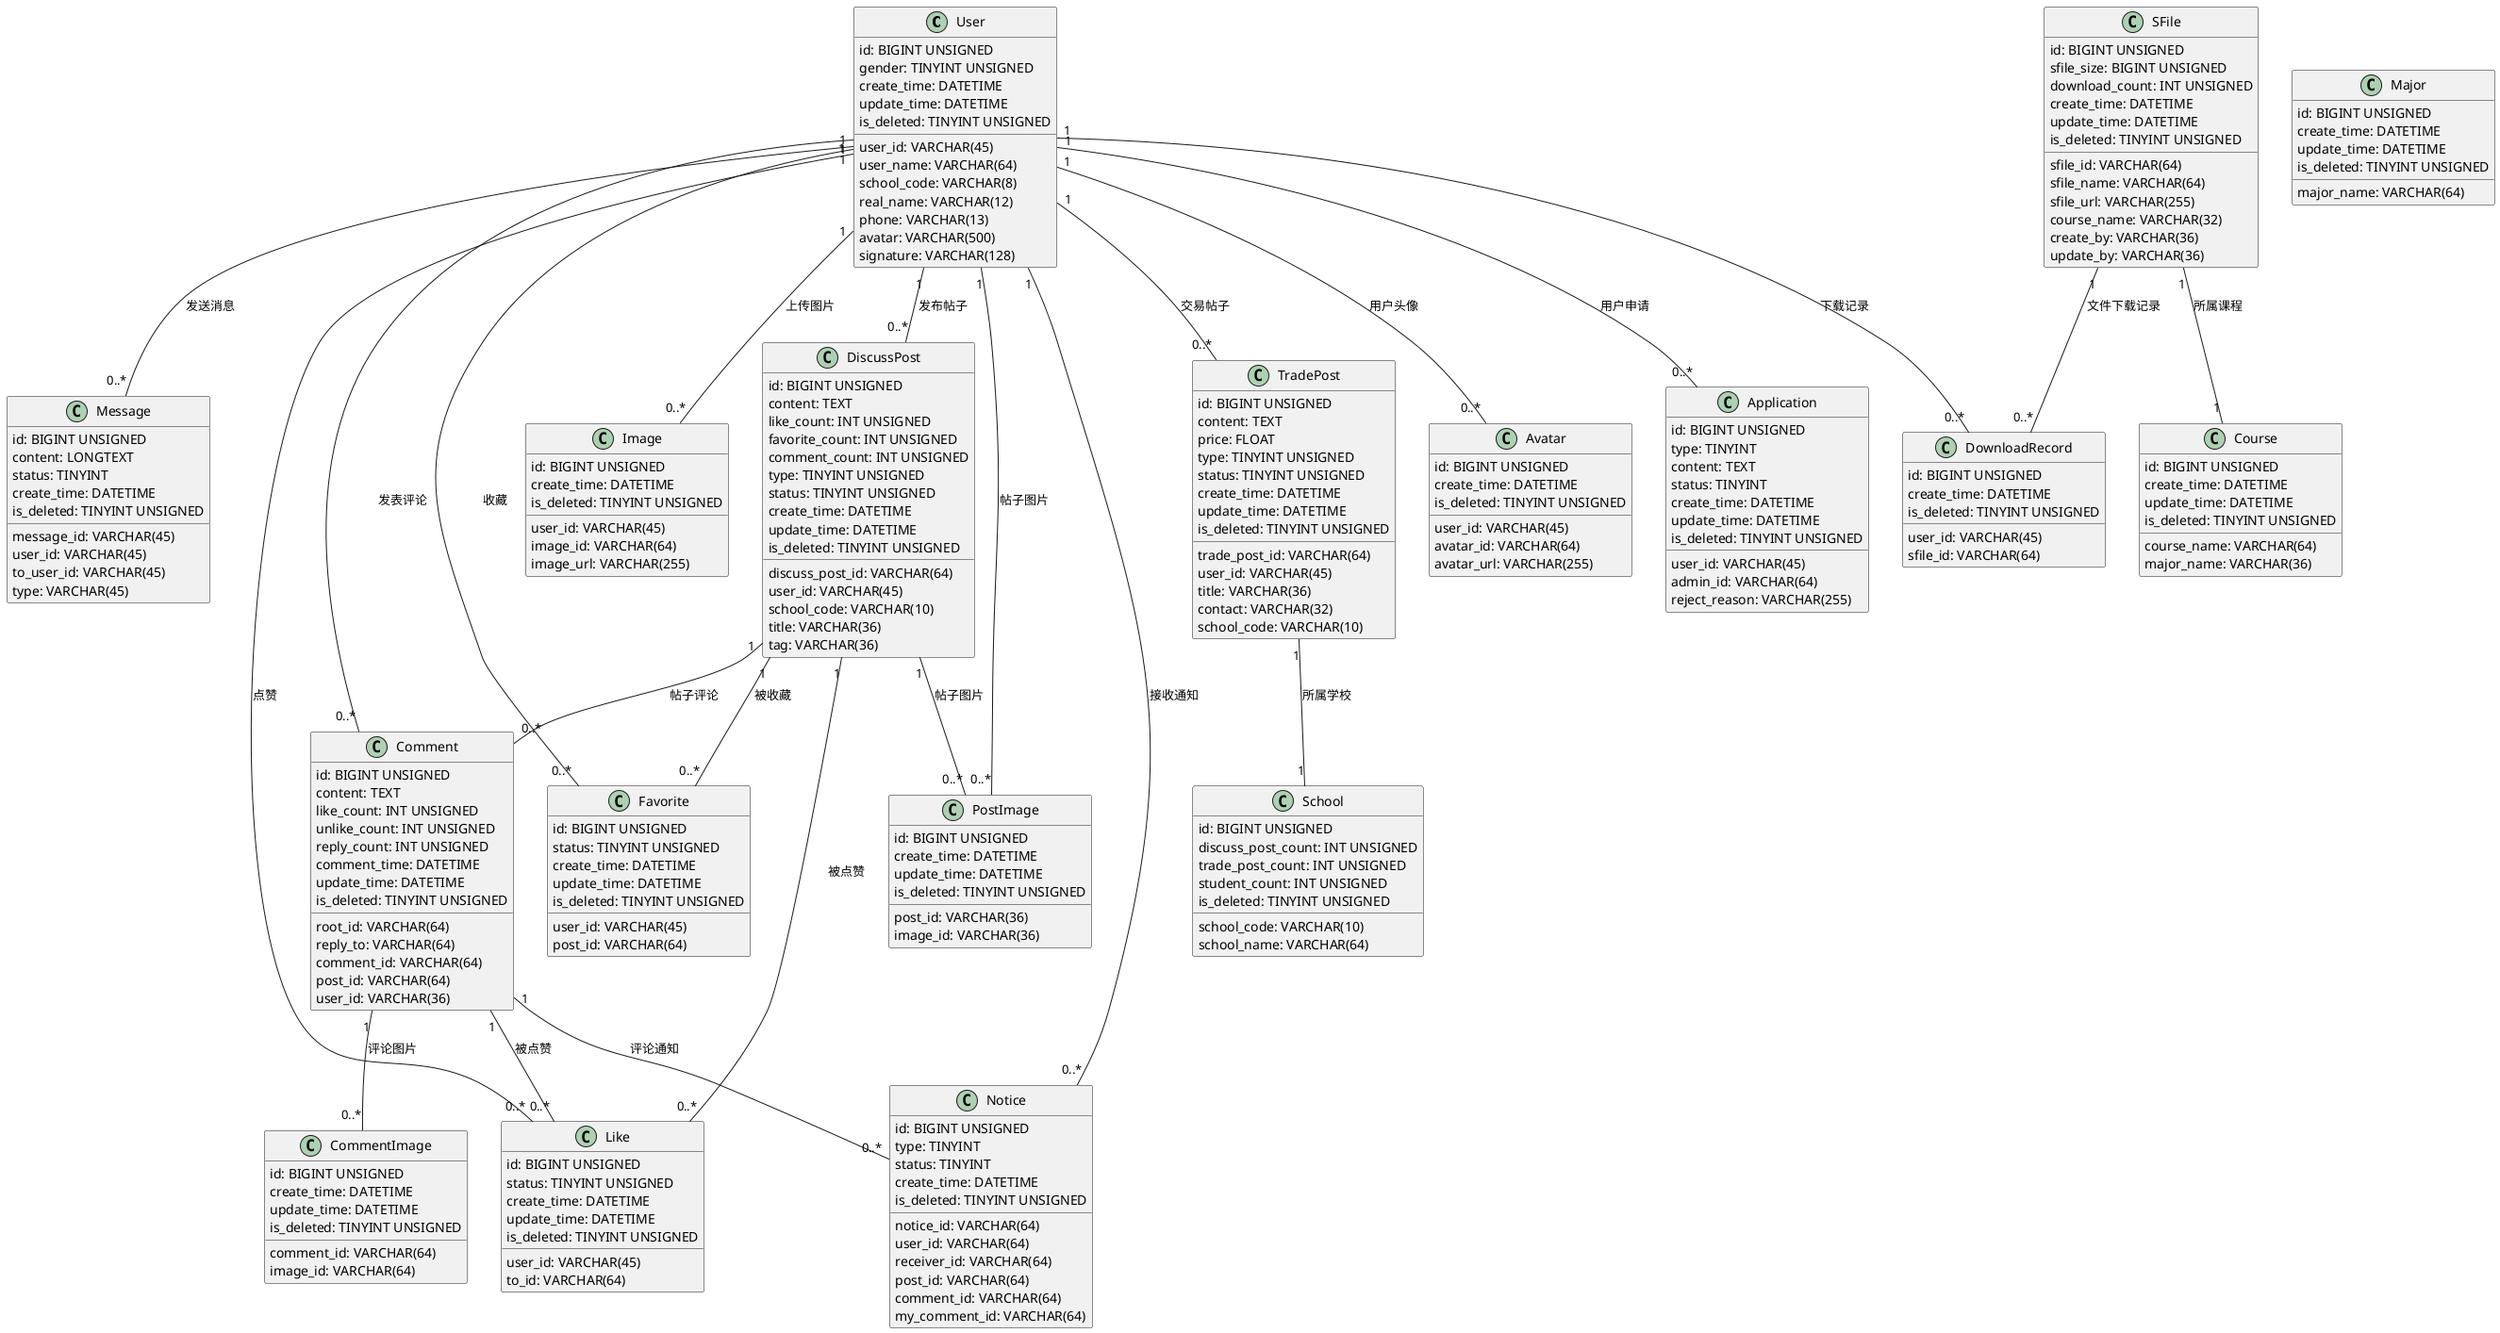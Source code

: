 @startuml

' 用户表
class User {
  id: BIGINT UNSIGNED
  user_id: VARCHAR(45)
  user_name: VARCHAR(64)
  school_code: VARCHAR(8)
  real_name: VARCHAR(12)
  phone: VARCHAR(13)
  gender: TINYINT UNSIGNED
  avatar: VARCHAR(500)
  signature: VARCHAR(128)
  create_time: DATETIME
  update_time: DATETIME
  is_deleted: TINYINT UNSIGNED
}

' 头像表
class Avatar {
  id: BIGINT UNSIGNED
  user_id: VARCHAR(45)
  avatar_id: VARCHAR(64)
  avatar_url: VARCHAR(255)
  create_time: DATETIME
  is_deleted: TINYINT UNSIGNED
}

' 申请表
class Application {
  id: BIGINT UNSIGNED
  user_id: VARCHAR(45)
  type: TINYINT
  content: TEXT
  status: TINYINT
  admin_id: VARCHAR(64)
  reject_reason: VARCHAR(255)
  create_time: DATETIME
  update_time: DATETIME
  is_deleted: TINYINT UNSIGNED
}

' 消息表
class Message {
  id: BIGINT UNSIGNED
  message_id: VARCHAR(45)
  user_id: VARCHAR(45)
  to_user_id: VARCHAR(45)
  content: LONGTEXT
  type: VARCHAR(45)
  status: TINYINT
  create_time: DATETIME
  is_deleted: TINYINT UNSIGNED
}

' 评论表
class Comment {
  id: BIGINT UNSIGNED
  root_id: VARCHAR(64)
  reply_to: VARCHAR(64)
  comment_id: VARCHAR(64)
  post_id: VARCHAR(64)
  user_id: VARCHAR(36)
  content: TEXT
  like_count: INT UNSIGNED
  unlike_count: INT UNSIGNED
  reply_count: INT UNSIGNED
  comment_time: DATETIME
  update_time: DATETIME
  is_deleted: TINYINT UNSIGNED
}

' 评论-图片中间表
class CommentImage {
  id: BIGINT UNSIGNED
  comment_id: VARCHAR(64)
  image_id: VARCHAR(64)
  create_time: DATETIME
  update_time: DATETIME
  is_deleted: TINYINT UNSIGNED
}

' 课程表
class Course {
  id: BIGINT UNSIGNED
  course_name: VARCHAR(64)
  major_name: VARCHAR(36)
  create_time: DATETIME
  update_time: DATETIME
  is_deleted: TINYINT UNSIGNED
}

' 帖子表
class DiscussPost {
  id: BIGINT UNSIGNED
  discuss_post_id: VARCHAR(64)
  user_id: VARCHAR(45)
  school_code: VARCHAR(10)
  title: VARCHAR(36)
  content: TEXT
  tag: VARCHAR(36)
  like_count: INT UNSIGNED
  favorite_count: INT UNSIGNED
  comment_count: INT UNSIGNED
  type: TINYINT UNSIGNED
  status: TINYINT UNSIGNED
  create_time: DATETIME
  update_time: DATETIME
  is_deleted: TINYINT UNSIGNED
}

' 共享文件下载记录表
class DownloadRecord {
  id: BIGINT UNSIGNED
  user_id: VARCHAR(45)
  sfile_id: VARCHAR(64)
  create_time: DATETIME
  is_deleted: TINYINT UNSIGNED
}

' 收藏表
class Favorite {
  id: BIGINT UNSIGNED
  user_id: VARCHAR(45)
  post_id: VARCHAR(64)
  status: TINYINT UNSIGNED
  create_time: DATETIME
  update_time: DATETIME
  is_deleted: TINYINT UNSIGNED
}

' 评论帖子图片表
class Image {
  id: BIGINT UNSIGNED
  user_id: VARCHAR(45)
  image_id: VARCHAR(64)
  image_url: VARCHAR(255)
  create_time: DATETIME
  is_deleted: TINYINT UNSIGNED
}

' 点赞表
class Like {
  id: BIGINT UNSIGNED
  user_id: VARCHAR(45)
  to_id: VARCHAR(64)
  status: TINYINT UNSIGNED
  create_time: DATETIME
  update_time: DATETIME
  is_deleted: TINYINT UNSIGNED
}

' 学科门类表
class Major {
  id: BIGINT UNSIGNED
  major_name: VARCHAR(64)
  create_time: DATETIME
  update_time: DATETIME
  is_deleted: TINYINT UNSIGNED
}

' 通知表
class Notice {
  id: BIGINT UNSIGNED
  notice_id: VARCHAR(64)
  user_id: VARCHAR(64)
  receiver_id: VARCHAR(64)
  post_id: VARCHAR(64)
  comment_id: VARCHAR(64)
  my_comment_id: VARCHAR(64)
  type: TINYINT
  status: TINYINT
  create_time: DATETIME
  is_deleted: TINYINT UNSIGNED
}

' 帖子-图片中间表
class PostImage {
  id: BIGINT UNSIGNED
  post_id: VARCHAR(36)
  image_id: VARCHAR(36)
  create_time: DATETIME
  update_time: DATETIME
  is_deleted: TINYINT UNSIGNED
}

' 学校表
class School {
  id: BIGINT UNSIGNED
  school_code: VARCHAR(10)
  school_name: VARCHAR(64)
  discuss_post_count: INT UNSIGNED
  trade_post_count: INT UNSIGNED
  student_count: INT UNSIGNED
  is_deleted: TINYINT UNSIGNED
}

' 文件表
class SFile {
  id: BIGINT UNSIGNED
  sfile_id: VARCHAR(64)
  sfile_name: VARCHAR(64)
  sfile_url: VARCHAR(255)
  sfile_size: BIGINT UNSIGNED
  download_count: INT UNSIGNED
  course_name: VARCHAR(32)
  create_by: VARCHAR(36)
  update_by: VARCHAR(36)
  create_time: DATETIME
  update_time: DATETIME
  is_deleted: TINYINT UNSIGNED
}

' 交易帖子表
class TradePost {
  id: BIGINT UNSIGNED
  trade_post_id: VARCHAR(64)
  user_id: VARCHAR(45)
  title: VARCHAR(36)
  content: TEXT
  price: FLOAT
  contact: VARCHAR(32)
  school_code: VARCHAR(10)
  type: TINYINT UNSIGNED
  status: TINYINT UNSIGNED
  create_time: DATETIME
  update_time: DATETIME
  is_deleted: TINYINT UNSIGNED
}

' 关系定义
User "1" -- "0..*" Avatar : 用户头像
User "1" -- "0..*" Application : 用户申请
User "1" -- "0..*" Message : 发送消息
User "1" -- "0..*" Comment : 发表评论
User "1" -- "0..*" DiscussPost : 发布帖子
User "1" -- "0..*" DownloadRecord : 下载记录
User "1" -- "0..*" Favorite : 收藏
User "1" -- "0..*" Image : 上传图片
User "1" -- "0..*" Like : 点赞
User "1" -- "0..*" Notice : 接收通知
User "1" -- "0..*" PostImage : 帖子图片
User "1" -- "0..*" TradePost : 交易帖子

DiscussPost "1" -- "0..*" Comment : 帖子评论
DiscussPost "1" -- "0..*" PostImage : 帖子图片
DiscussPost "1" -- "0..*" Favorite : 被收藏
DiscussPost "1" -- "0..*" Like : 被点赞

Comment "1" -- "0..*" CommentImage : 评论图片
Comment "1" -- "0..*" Like : 被点赞
Comment "1" -- "0..*" Notice : 评论通知

SFile "1" -- "0..*" DownloadRecord : 文件下载记录
SFile "1" -- "1" Course : 所属课程

TradePost "1" -- "1" School : 所属学校


@enduml
